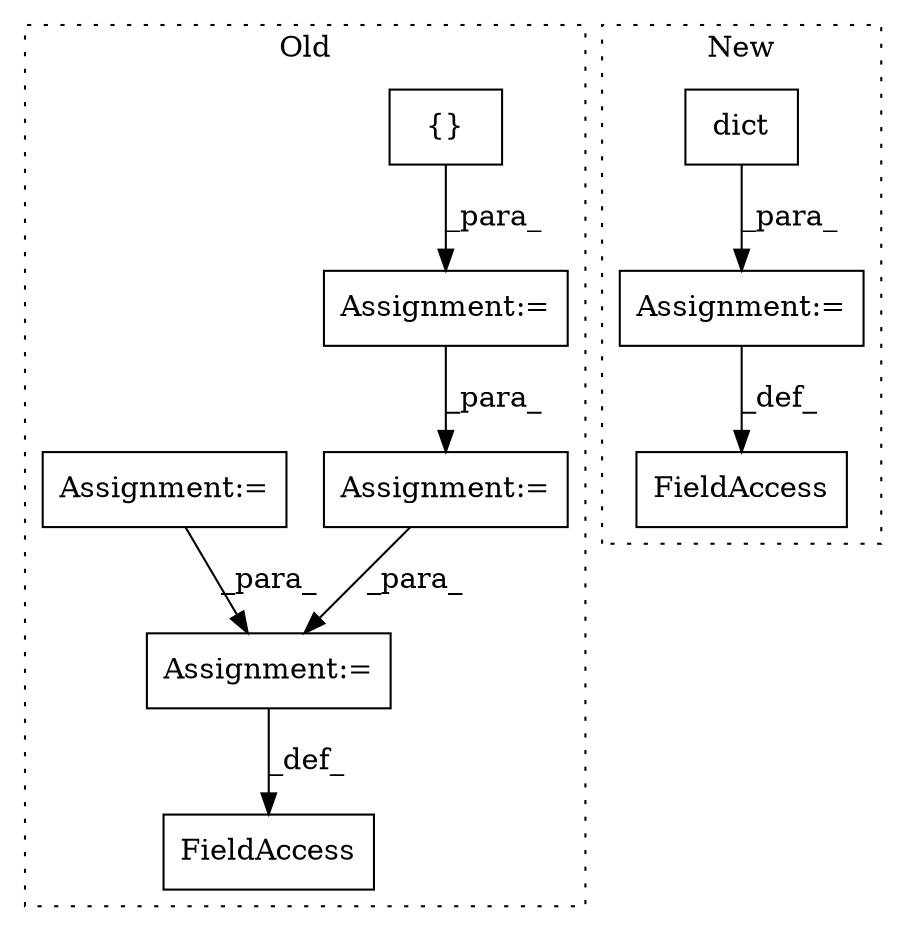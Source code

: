 digraph G {
subgraph cluster0 {
1 [label="{}" a="4" s="4754,4781" l="1,1" shape="box"];
3 [label="Assignment:=" a="7" s="4888" l="1" shape="box"];
6 [label="FieldAccess" a="22" s="4884" l="4" shape="box"];
7 [label="Assignment:=" a="7" s="4624" l="1" shape="box"];
8 [label="Assignment:=" a="7" s="4731" l="123" shape="box"];
9 [label="Assignment:=" a="7" s="4582" l="1" shape="box"];
label = "Old";
style="dotted";
}
subgraph cluster1 {
2 [label="dict" a="32" s="1971,2036" l="5,1" shape="box"];
4 [label="Assignment:=" a="7" s="1970" l="1" shape="box"];
5 [label="FieldAccess" a="22" s="1962" l="8" shape="box"];
label = "New";
style="dotted";
}
1 -> 8 [label="_para_"];
2 -> 4 [label="_para_"];
3 -> 6 [label="_def_"];
4 -> 5 [label="_def_"];
7 -> 3 [label="_para_"];
8 -> 7 [label="_para_"];
9 -> 3 [label="_para_"];
}